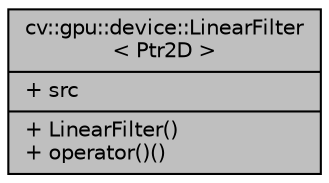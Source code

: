 digraph "cv::gpu::device::LinearFilter&lt; Ptr2D &gt;"
{
 // LATEX_PDF_SIZE
  edge [fontname="Helvetica",fontsize="10",labelfontname="Helvetica",labelfontsize="10"];
  node [fontname="Helvetica",fontsize="10",shape=record];
  Node1 [label="{cv::gpu::device::LinearFilter\l\< Ptr2D \>\n|+ src\l|+ LinearFilter()\l+ operator()()\l}",height=0.2,width=0.4,color="black", fillcolor="grey75", style="filled", fontcolor="black",tooltip=" "];
}
